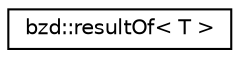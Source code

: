 digraph "Graphical Class Hierarchy"
{
  edge [fontname="Helvetica",fontsize="10",labelfontname="Helvetica",labelfontsize="10"];
  node [fontname="Helvetica",fontsize="10",shape=record];
  rankdir="LR";
  Node0 [label="bzd::resultOf\< T \>",height=0.2,width=0.4,color="black", fillcolor="white", style="filled",URL="$structbzd_1_1resultOf.html"];
}
